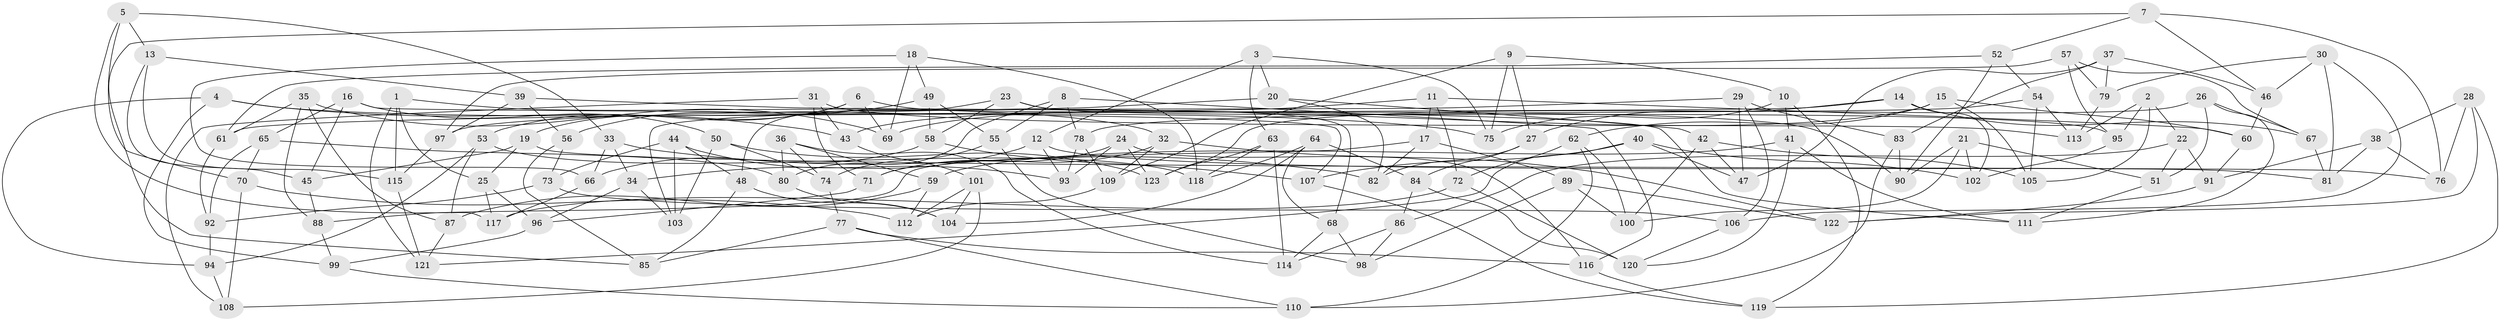 // coarse degree distribution, {4: 0.1935483870967742, 5: 0.22580645161290322, 6: 0.46774193548387094, 3: 0.016129032258064516, 8: 0.04838709677419355, 9: 0.016129032258064516, 7: 0.03225806451612903}
// Generated by graph-tools (version 1.1) at 2025/38/03/04/25 23:38:05]
// undirected, 123 vertices, 246 edges
graph export_dot {
  node [color=gray90,style=filled];
  1;
  2;
  3;
  4;
  5;
  6;
  7;
  8;
  9;
  10;
  11;
  12;
  13;
  14;
  15;
  16;
  17;
  18;
  19;
  20;
  21;
  22;
  23;
  24;
  25;
  26;
  27;
  28;
  29;
  30;
  31;
  32;
  33;
  34;
  35;
  36;
  37;
  38;
  39;
  40;
  41;
  42;
  43;
  44;
  45;
  46;
  47;
  48;
  49;
  50;
  51;
  52;
  53;
  54;
  55;
  56;
  57;
  58;
  59;
  60;
  61;
  62;
  63;
  64;
  65;
  66;
  67;
  68;
  69;
  70;
  71;
  72;
  73;
  74;
  75;
  76;
  77;
  78;
  79;
  80;
  81;
  82;
  83;
  84;
  85;
  86;
  87;
  88;
  89;
  90;
  91;
  92;
  93;
  94;
  95;
  96;
  97;
  98;
  99;
  100;
  101;
  102;
  103;
  104;
  105;
  106;
  107;
  108;
  109;
  110;
  111;
  112;
  113;
  114;
  115;
  116;
  117;
  118;
  119;
  120;
  121;
  122;
  123;
  1 -- 121;
  1 -- 25;
  1 -- 115;
  1 -- 32;
  2 -- 113;
  2 -- 105;
  2 -- 22;
  2 -- 95;
  3 -- 12;
  3 -- 20;
  3 -- 63;
  3 -- 75;
  4 -- 43;
  4 -- 94;
  4 -- 99;
  4 -- 75;
  5 -- 117;
  5 -- 33;
  5 -- 13;
  5 -- 70;
  6 -- 53;
  6 -- 19;
  6 -- 69;
  6 -- 90;
  7 -- 52;
  7 -- 76;
  7 -- 85;
  7 -- 46;
  8 -- 80;
  8 -- 78;
  8 -- 116;
  8 -- 55;
  9 -- 10;
  9 -- 27;
  9 -- 75;
  9 -- 109;
  10 -- 41;
  10 -- 75;
  10 -- 119;
  11 -- 60;
  11 -- 43;
  11 -- 17;
  11 -- 72;
  12 -- 81;
  12 -- 93;
  12 -- 34;
  13 -- 45;
  13 -- 115;
  13 -- 39;
  14 -- 102;
  14 -- 67;
  14 -- 61;
  14 -- 27;
  15 -- 105;
  15 -- 62;
  15 -- 60;
  15 -- 69;
  16 -- 50;
  16 -- 107;
  16 -- 45;
  16 -- 65;
  17 -- 88;
  17 -- 89;
  17 -- 82;
  18 -- 66;
  18 -- 69;
  18 -- 118;
  18 -- 49;
  19 -- 45;
  19 -- 25;
  19 -- 76;
  20 -- 42;
  20 -- 103;
  20 -- 82;
  21 -- 51;
  21 -- 102;
  21 -- 100;
  21 -- 90;
  22 -- 51;
  22 -- 91;
  22 -- 86;
  23 -- 48;
  23 -- 58;
  23 -- 68;
  23 -- 95;
  24 -- 116;
  24 -- 71;
  24 -- 123;
  24 -- 93;
  25 -- 117;
  25 -- 96;
  26 -- 123;
  26 -- 67;
  26 -- 111;
  26 -- 51;
  27 -- 82;
  27 -- 84;
  28 -- 122;
  28 -- 76;
  28 -- 119;
  28 -- 38;
  29 -- 97;
  29 -- 106;
  29 -- 47;
  29 -- 83;
  30 -- 81;
  30 -- 106;
  30 -- 79;
  30 -- 46;
  31 -- 113;
  31 -- 43;
  31 -- 71;
  31 -- 108;
  32 -- 122;
  32 -- 71;
  32 -- 109;
  33 -- 82;
  33 -- 66;
  33 -- 34;
  34 -- 96;
  34 -- 103;
  35 -- 69;
  35 -- 88;
  35 -- 61;
  35 -- 87;
  36 -- 80;
  36 -- 74;
  36 -- 114;
  36 -- 59;
  37 -- 46;
  37 -- 47;
  37 -- 79;
  37 -- 83;
  38 -- 91;
  38 -- 76;
  38 -- 81;
  39 -- 56;
  39 -- 97;
  39 -- 111;
  40 -- 102;
  40 -- 121;
  40 -- 107;
  40 -- 47;
  41 -- 59;
  41 -- 111;
  41 -- 120;
  42 -- 100;
  42 -- 105;
  42 -- 47;
  43 -- 101;
  44 -- 48;
  44 -- 103;
  44 -- 73;
  44 -- 93;
  45 -- 88;
  46 -- 60;
  48 -- 104;
  48 -- 85;
  49 -- 58;
  49 -- 56;
  49 -- 55;
  50 -- 103;
  50 -- 123;
  50 -- 74;
  51 -- 111;
  52 -- 61;
  52 -- 90;
  52 -- 54;
  53 -- 87;
  53 -- 94;
  53 -- 118;
  54 -- 113;
  54 -- 105;
  54 -- 78;
  55 -- 98;
  55 -- 74;
  56 -- 85;
  56 -- 73;
  57 -- 97;
  57 -- 95;
  57 -- 79;
  57 -- 67;
  58 -- 107;
  58 -- 66;
  59 -- 87;
  59 -- 112;
  60 -- 91;
  61 -- 92;
  62 -- 100;
  62 -- 72;
  62 -- 110;
  63 -- 118;
  63 -- 114;
  63 -- 123;
  64 -- 68;
  64 -- 118;
  64 -- 104;
  64 -- 84;
  65 -- 70;
  65 -- 92;
  65 -- 80;
  66 -- 117;
  67 -- 81;
  68 -- 98;
  68 -- 114;
  70 -- 108;
  70 -- 112;
  71 -- 96;
  72 -- 117;
  72 -- 120;
  73 -- 92;
  73 -- 106;
  74 -- 77;
  77 -- 85;
  77 -- 116;
  77 -- 110;
  78 -- 109;
  78 -- 93;
  79 -- 113;
  80 -- 104;
  83 -- 110;
  83 -- 90;
  84 -- 120;
  84 -- 86;
  86 -- 98;
  86 -- 114;
  87 -- 121;
  88 -- 99;
  89 -- 100;
  89 -- 98;
  89 -- 122;
  91 -- 122;
  92 -- 94;
  94 -- 108;
  95 -- 102;
  96 -- 99;
  97 -- 115;
  99 -- 110;
  101 -- 108;
  101 -- 112;
  101 -- 104;
  106 -- 120;
  107 -- 119;
  109 -- 112;
  115 -- 121;
  116 -- 119;
}
